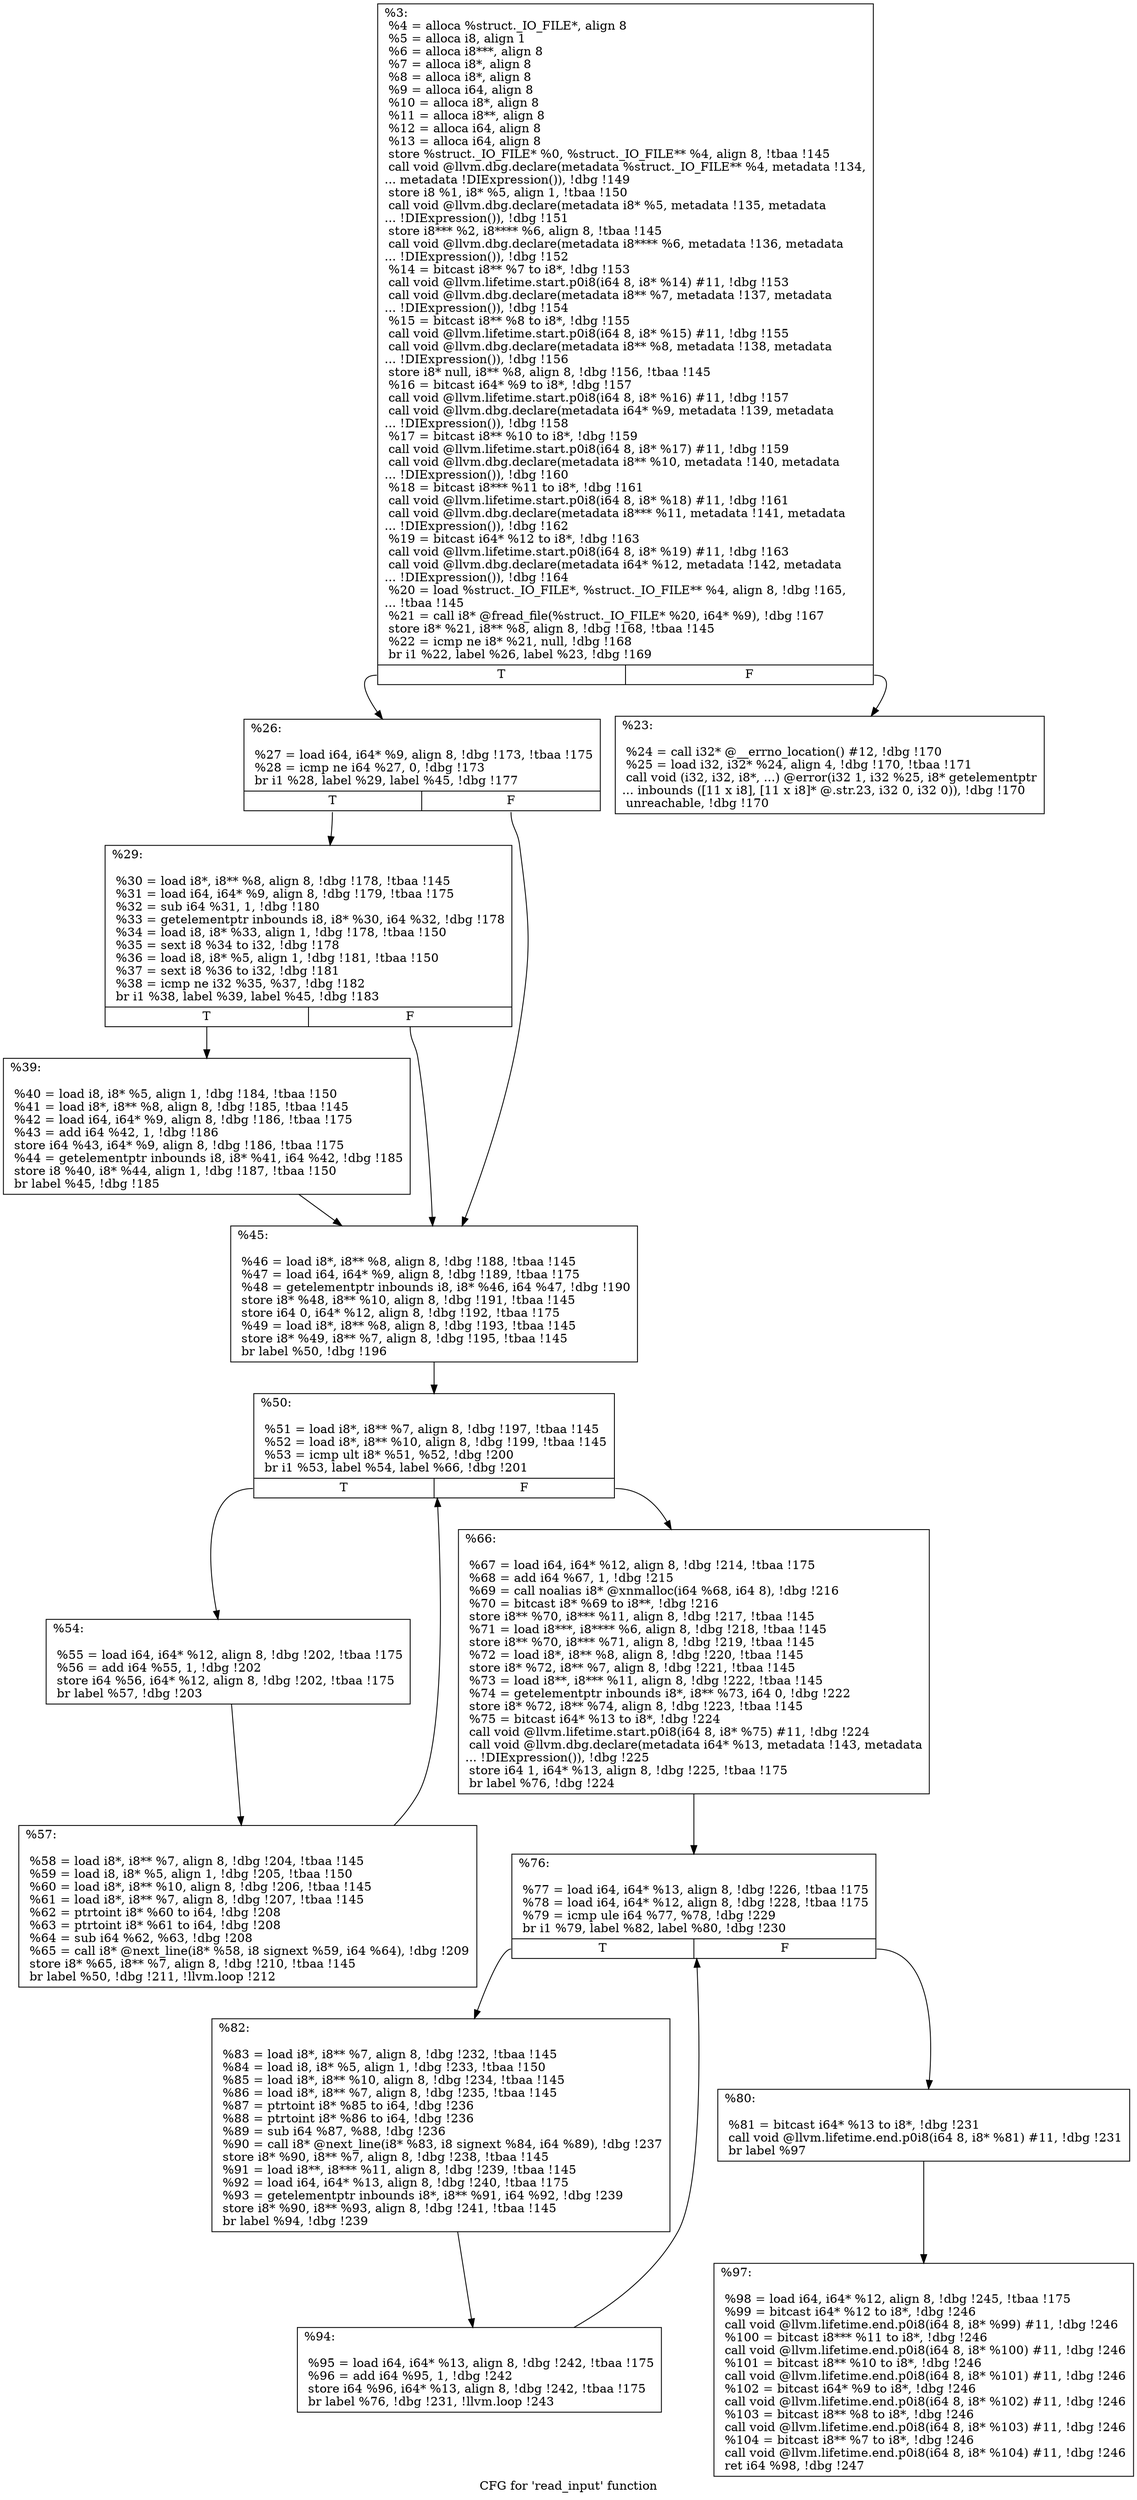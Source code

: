 digraph "CFG for 'read_input' function" {
	label="CFG for 'read_input' function";

	Node0xf3fab0 [shape=record,label="{%3:\l  %4 = alloca %struct._IO_FILE*, align 8\l  %5 = alloca i8, align 1\l  %6 = alloca i8***, align 8\l  %7 = alloca i8*, align 8\l  %8 = alloca i8*, align 8\l  %9 = alloca i64, align 8\l  %10 = alloca i8*, align 8\l  %11 = alloca i8**, align 8\l  %12 = alloca i64, align 8\l  %13 = alloca i64, align 8\l  store %struct._IO_FILE* %0, %struct._IO_FILE** %4, align 8, !tbaa !145\l  call void @llvm.dbg.declare(metadata %struct._IO_FILE** %4, metadata !134,\l... metadata !DIExpression()), !dbg !149\l  store i8 %1, i8* %5, align 1, !tbaa !150\l  call void @llvm.dbg.declare(metadata i8* %5, metadata !135, metadata\l... !DIExpression()), !dbg !151\l  store i8*** %2, i8**** %6, align 8, !tbaa !145\l  call void @llvm.dbg.declare(metadata i8**** %6, metadata !136, metadata\l... !DIExpression()), !dbg !152\l  %14 = bitcast i8** %7 to i8*, !dbg !153\l  call void @llvm.lifetime.start.p0i8(i64 8, i8* %14) #11, !dbg !153\l  call void @llvm.dbg.declare(metadata i8** %7, metadata !137, metadata\l... !DIExpression()), !dbg !154\l  %15 = bitcast i8** %8 to i8*, !dbg !155\l  call void @llvm.lifetime.start.p0i8(i64 8, i8* %15) #11, !dbg !155\l  call void @llvm.dbg.declare(metadata i8** %8, metadata !138, metadata\l... !DIExpression()), !dbg !156\l  store i8* null, i8** %8, align 8, !dbg !156, !tbaa !145\l  %16 = bitcast i64* %9 to i8*, !dbg !157\l  call void @llvm.lifetime.start.p0i8(i64 8, i8* %16) #11, !dbg !157\l  call void @llvm.dbg.declare(metadata i64* %9, metadata !139, metadata\l... !DIExpression()), !dbg !158\l  %17 = bitcast i8** %10 to i8*, !dbg !159\l  call void @llvm.lifetime.start.p0i8(i64 8, i8* %17) #11, !dbg !159\l  call void @llvm.dbg.declare(metadata i8** %10, metadata !140, metadata\l... !DIExpression()), !dbg !160\l  %18 = bitcast i8*** %11 to i8*, !dbg !161\l  call void @llvm.lifetime.start.p0i8(i64 8, i8* %18) #11, !dbg !161\l  call void @llvm.dbg.declare(metadata i8*** %11, metadata !141, metadata\l... !DIExpression()), !dbg !162\l  %19 = bitcast i64* %12 to i8*, !dbg !163\l  call void @llvm.lifetime.start.p0i8(i64 8, i8* %19) #11, !dbg !163\l  call void @llvm.dbg.declare(metadata i64* %12, metadata !142, metadata\l... !DIExpression()), !dbg !164\l  %20 = load %struct._IO_FILE*, %struct._IO_FILE** %4, align 8, !dbg !165,\l... !tbaa !145\l  %21 = call i8* @fread_file(%struct._IO_FILE* %20, i64* %9), !dbg !167\l  store i8* %21, i8** %8, align 8, !dbg !168, !tbaa !145\l  %22 = icmp ne i8* %21, null, !dbg !168\l  br i1 %22, label %26, label %23, !dbg !169\l|{<s0>T|<s1>F}}"];
	Node0xf3fab0:s0 -> Node0xf4a3d0;
	Node0xf3fab0:s1 -> Node0xf4a380;
	Node0xf4a380 [shape=record,label="{%23:\l\l  %24 = call i32* @__errno_location() #12, !dbg !170\l  %25 = load i32, i32* %24, align 4, !dbg !170, !tbaa !171\l  call void (i32, i32, i8*, ...) @error(i32 1, i32 %25, i8* getelementptr\l... inbounds ([11 x i8], [11 x i8]* @.str.23, i32 0, i32 0)), !dbg !170\l  unreachable, !dbg !170\l}"];
	Node0xf4a3d0 [shape=record,label="{%26:\l\l  %27 = load i64, i64* %9, align 8, !dbg !173, !tbaa !175\l  %28 = icmp ne i64 %27, 0, !dbg !173\l  br i1 %28, label %29, label %45, !dbg !177\l|{<s0>T|<s1>F}}"];
	Node0xf4a3d0:s0 -> Node0xf4a420;
	Node0xf4a3d0:s1 -> Node0xf4a4c0;
	Node0xf4a420 [shape=record,label="{%29:\l\l  %30 = load i8*, i8** %8, align 8, !dbg !178, !tbaa !145\l  %31 = load i64, i64* %9, align 8, !dbg !179, !tbaa !175\l  %32 = sub i64 %31, 1, !dbg !180\l  %33 = getelementptr inbounds i8, i8* %30, i64 %32, !dbg !178\l  %34 = load i8, i8* %33, align 1, !dbg !178, !tbaa !150\l  %35 = sext i8 %34 to i32, !dbg !178\l  %36 = load i8, i8* %5, align 1, !dbg !181, !tbaa !150\l  %37 = sext i8 %36 to i32, !dbg !181\l  %38 = icmp ne i32 %35, %37, !dbg !182\l  br i1 %38, label %39, label %45, !dbg !183\l|{<s0>T|<s1>F}}"];
	Node0xf4a420:s0 -> Node0xf4a470;
	Node0xf4a420:s1 -> Node0xf4a4c0;
	Node0xf4a470 [shape=record,label="{%39:\l\l  %40 = load i8, i8* %5, align 1, !dbg !184, !tbaa !150\l  %41 = load i8*, i8** %8, align 8, !dbg !185, !tbaa !145\l  %42 = load i64, i64* %9, align 8, !dbg !186, !tbaa !175\l  %43 = add i64 %42, 1, !dbg !186\l  store i64 %43, i64* %9, align 8, !dbg !186, !tbaa !175\l  %44 = getelementptr inbounds i8, i8* %41, i64 %42, !dbg !185\l  store i8 %40, i8* %44, align 1, !dbg !187, !tbaa !150\l  br label %45, !dbg !185\l}"];
	Node0xf4a470 -> Node0xf4a4c0;
	Node0xf4a4c0 [shape=record,label="{%45:\l\l  %46 = load i8*, i8** %8, align 8, !dbg !188, !tbaa !145\l  %47 = load i64, i64* %9, align 8, !dbg !189, !tbaa !175\l  %48 = getelementptr inbounds i8, i8* %46, i64 %47, !dbg !190\l  store i8* %48, i8** %10, align 8, !dbg !191, !tbaa !145\l  store i64 0, i64* %12, align 8, !dbg !192, !tbaa !175\l  %49 = load i8*, i8** %8, align 8, !dbg !193, !tbaa !145\l  store i8* %49, i8** %7, align 8, !dbg !195, !tbaa !145\l  br label %50, !dbg !196\l}"];
	Node0xf4a4c0 -> Node0xf4a510;
	Node0xf4a510 [shape=record,label="{%50:\l\l  %51 = load i8*, i8** %7, align 8, !dbg !197, !tbaa !145\l  %52 = load i8*, i8** %10, align 8, !dbg !199, !tbaa !145\l  %53 = icmp ult i8* %51, %52, !dbg !200\l  br i1 %53, label %54, label %66, !dbg !201\l|{<s0>T|<s1>F}}"];
	Node0xf4a510:s0 -> Node0xf4a560;
	Node0xf4a510:s1 -> Node0xf4a600;
	Node0xf4a560 [shape=record,label="{%54:\l\l  %55 = load i64, i64* %12, align 8, !dbg !202, !tbaa !175\l  %56 = add i64 %55, 1, !dbg !202\l  store i64 %56, i64* %12, align 8, !dbg !202, !tbaa !175\l  br label %57, !dbg !203\l}"];
	Node0xf4a560 -> Node0xf4a5b0;
	Node0xf4a5b0 [shape=record,label="{%57:\l\l  %58 = load i8*, i8** %7, align 8, !dbg !204, !tbaa !145\l  %59 = load i8, i8* %5, align 1, !dbg !205, !tbaa !150\l  %60 = load i8*, i8** %10, align 8, !dbg !206, !tbaa !145\l  %61 = load i8*, i8** %7, align 8, !dbg !207, !tbaa !145\l  %62 = ptrtoint i8* %60 to i64, !dbg !208\l  %63 = ptrtoint i8* %61 to i64, !dbg !208\l  %64 = sub i64 %62, %63, !dbg !208\l  %65 = call i8* @next_line(i8* %58, i8 signext %59, i64 %64), !dbg !209\l  store i8* %65, i8** %7, align 8, !dbg !210, !tbaa !145\l  br label %50, !dbg !211, !llvm.loop !212\l}"];
	Node0xf4a5b0 -> Node0xf4a510;
	Node0xf4a600 [shape=record,label="{%66:\l\l  %67 = load i64, i64* %12, align 8, !dbg !214, !tbaa !175\l  %68 = add i64 %67, 1, !dbg !215\l  %69 = call noalias i8* @xnmalloc(i64 %68, i64 8), !dbg !216\l  %70 = bitcast i8* %69 to i8**, !dbg !216\l  store i8** %70, i8*** %11, align 8, !dbg !217, !tbaa !145\l  %71 = load i8***, i8**** %6, align 8, !dbg !218, !tbaa !145\l  store i8** %70, i8*** %71, align 8, !dbg !219, !tbaa !145\l  %72 = load i8*, i8** %8, align 8, !dbg !220, !tbaa !145\l  store i8* %72, i8** %7, align 8, !dbg !221, !tbaa !145\l  %73 = load i8**, i8*** %11, align 8, !dbg !222, !tbaa !145\l  %74 = getelementptr inbounds i8*, i8** %73, i64 0, !dbg !222\l  store i8* %72, i8** %74, align 8, !dbg !223, !tbaa !145\l  %75 = bitcast i64* %13 to i8*, !dbg !224\l  call void @llvm.lifetime.start.p0i8(i64 8, i8* %75) #11, !dbg !224\l  call void @llvm.dbg.declare(metadata i64* %13, metadata !143, metadata\l... !DIExpression()), !dbg !225\l  store i64 1, i64* %13, align 8, !dbg !225, !tbaa !175\l  br label %76, !dbg !224\l}"];
	Node0xf4a600 -> Node0xf4a650;
	Node0xf4a650 [shape=record,label="{%76:\l\l  %77 = load i64, i64* %13, align 8, !dbg !226, !tbaa !175\l  %78 = load i64, i64* %12, align 8, !dbg !228, !tbaa !175\l  %79 = icmp ule i64 %77, %78, !dbg !229\l  br i1 %79, label %82, label %80, !dbg !230\l|{<s0>T|<s1>F}}"];
	Node0xf4a650:s0 -> Node0xf4a6f0;
	Node0xf4a650:s1 -> Node0xf4a6a0;
	Node0xf4a6a0 [shape=record,label="{%80:\l\l  %81 = bitcast i64* %13 to i8*, !dbg !231\l  call void @llvm.lifetime.end.p0i8(i64 8, i8* %81) #11, !dbg !231\l  br label %97\l}"];
	Node0xf4a6a0 -> Node0xf4a790;
	Node0xf4a6f0 [shape=record,label="{%82:\l\l  %83 = load i8*, i8** %7, align 8, !dbg !232, !tbaa !145\l  %84 = load i8, i8* %5, align 1, !dbg !233, !tbaa !150\l  %85 = load i8*, i8** %10, align 8, !dbg !234, !tbaa !145\l  %86 = load i8*, i8** %7, align 8, !dbg !235, !tbaa !145\l  %87 = ptrtoint i8* %85 to i64, !dbg !236\l  %88 = ptrtoint i8* %86 to i64, !dbg !236\l  %89 = sub i64 %87, %88, !dbg !236\l  %90 = call i8* @next_line(i8* %83, i8 signext %84, i64 %89), !dbg !237\l  store i8* %90, i8** %7, align 8, !dbg !238, !tbaa !145\l  %91 = load i8**, i8*** %11, align 8, !dbg !239, !tbaa !145\l  %92 = load i64, i64* %13, align 8, !dbg !240, !tbaa !175\l  %93 = getelementptr inbounds i8*, i8** %91, i64 %92, !dbg !239\l  store i8* %90, i8** %93, align 8, !dbg !241, !tbaa !145\l  br label %94, !dbg !239\l}"];
	Node0xf4a6f0 -> Node0xf4a740;
	Node0xf4a740 [shape=record,label="{%94:\l\l  %95 = load i64, i64* %13, align 8, !dbg !242, !tbaa !175\l  %96 = add i64 %95, 1, !dbg !242\l  store i64 %96, i64* %13, align 8, !dbg !242, !tbaa !175\l  br label %76, !dbg !231, !llvm.loop !243\l}"];
	Node0xf4a740 -> Node0xf4a650;
	Node0xf4a790 [shape=record,label="{%97:\l\l  %98 = load i64, i64* %12, align 8, !dbg !245, !tbaa !175\l  %99 = bitcast i64* %12 to i8*, !dbg !246\l  call void @llvm.lifetime.end.p0i8(i64 8, i8* %99) #11, !dbg !246\l  %100 = bitcast i8*** %11 to i8*, !dbg !246\l  call void @llvm.lifetime.end.p0i8(i64 8, i8* %100) #11, !dbg !246\l  %101 = bitcast i8** %10 to i8*, !dbg !246\l  call void @llvm.lifetime.end.p0i8(i64 8, i8* %101) #11, !dbg !246\l  %102 = bitcast i64* %9 to i8*, !dbg !246\l  call void @llvm.lifetime.end.p0i8(i64 8, i8* %102) #11, !dbg !246\l  %103 = bitcast i8** %8 to i8*, !dbg !246\l  call void @llvm.lifetime.end.p0i8(i64 8, i8* %103) #11, !dbg !246\l  %104 = bitcast i8** %7 to i8*, !dbg !246\l  call void @llvm.lifetime.end.p0i8(i64 8, i8* %104) #11, !dbg !246\l  ret i64 %98, !dbg !247\l}"];
}
